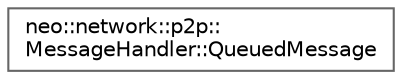 digraph "Graphical Class Hierarchy"
{
 // LATEX_PDF_SIZE
  bgcolor="transparent";
  edge [fontname=Helvetica,fontsize=10,labelfontname=Helvetica,labelfontsize=10];
  node [fontname=Helvetica,fontsize=10,shape=box,height=0.2,width=0.4];
  rankdir="LR";
  Node0 [id="Node000000",label="neo::network::p2p::\lMessageHandler::QueuedMessage",height=0.2,width=0.4,color="grey40", fillcolor="white", style="filled",URL="$structneo_1_1network_1_1p2p_1_1_message_handler_1_1_queued_message.html",tooltip=" "];
}
